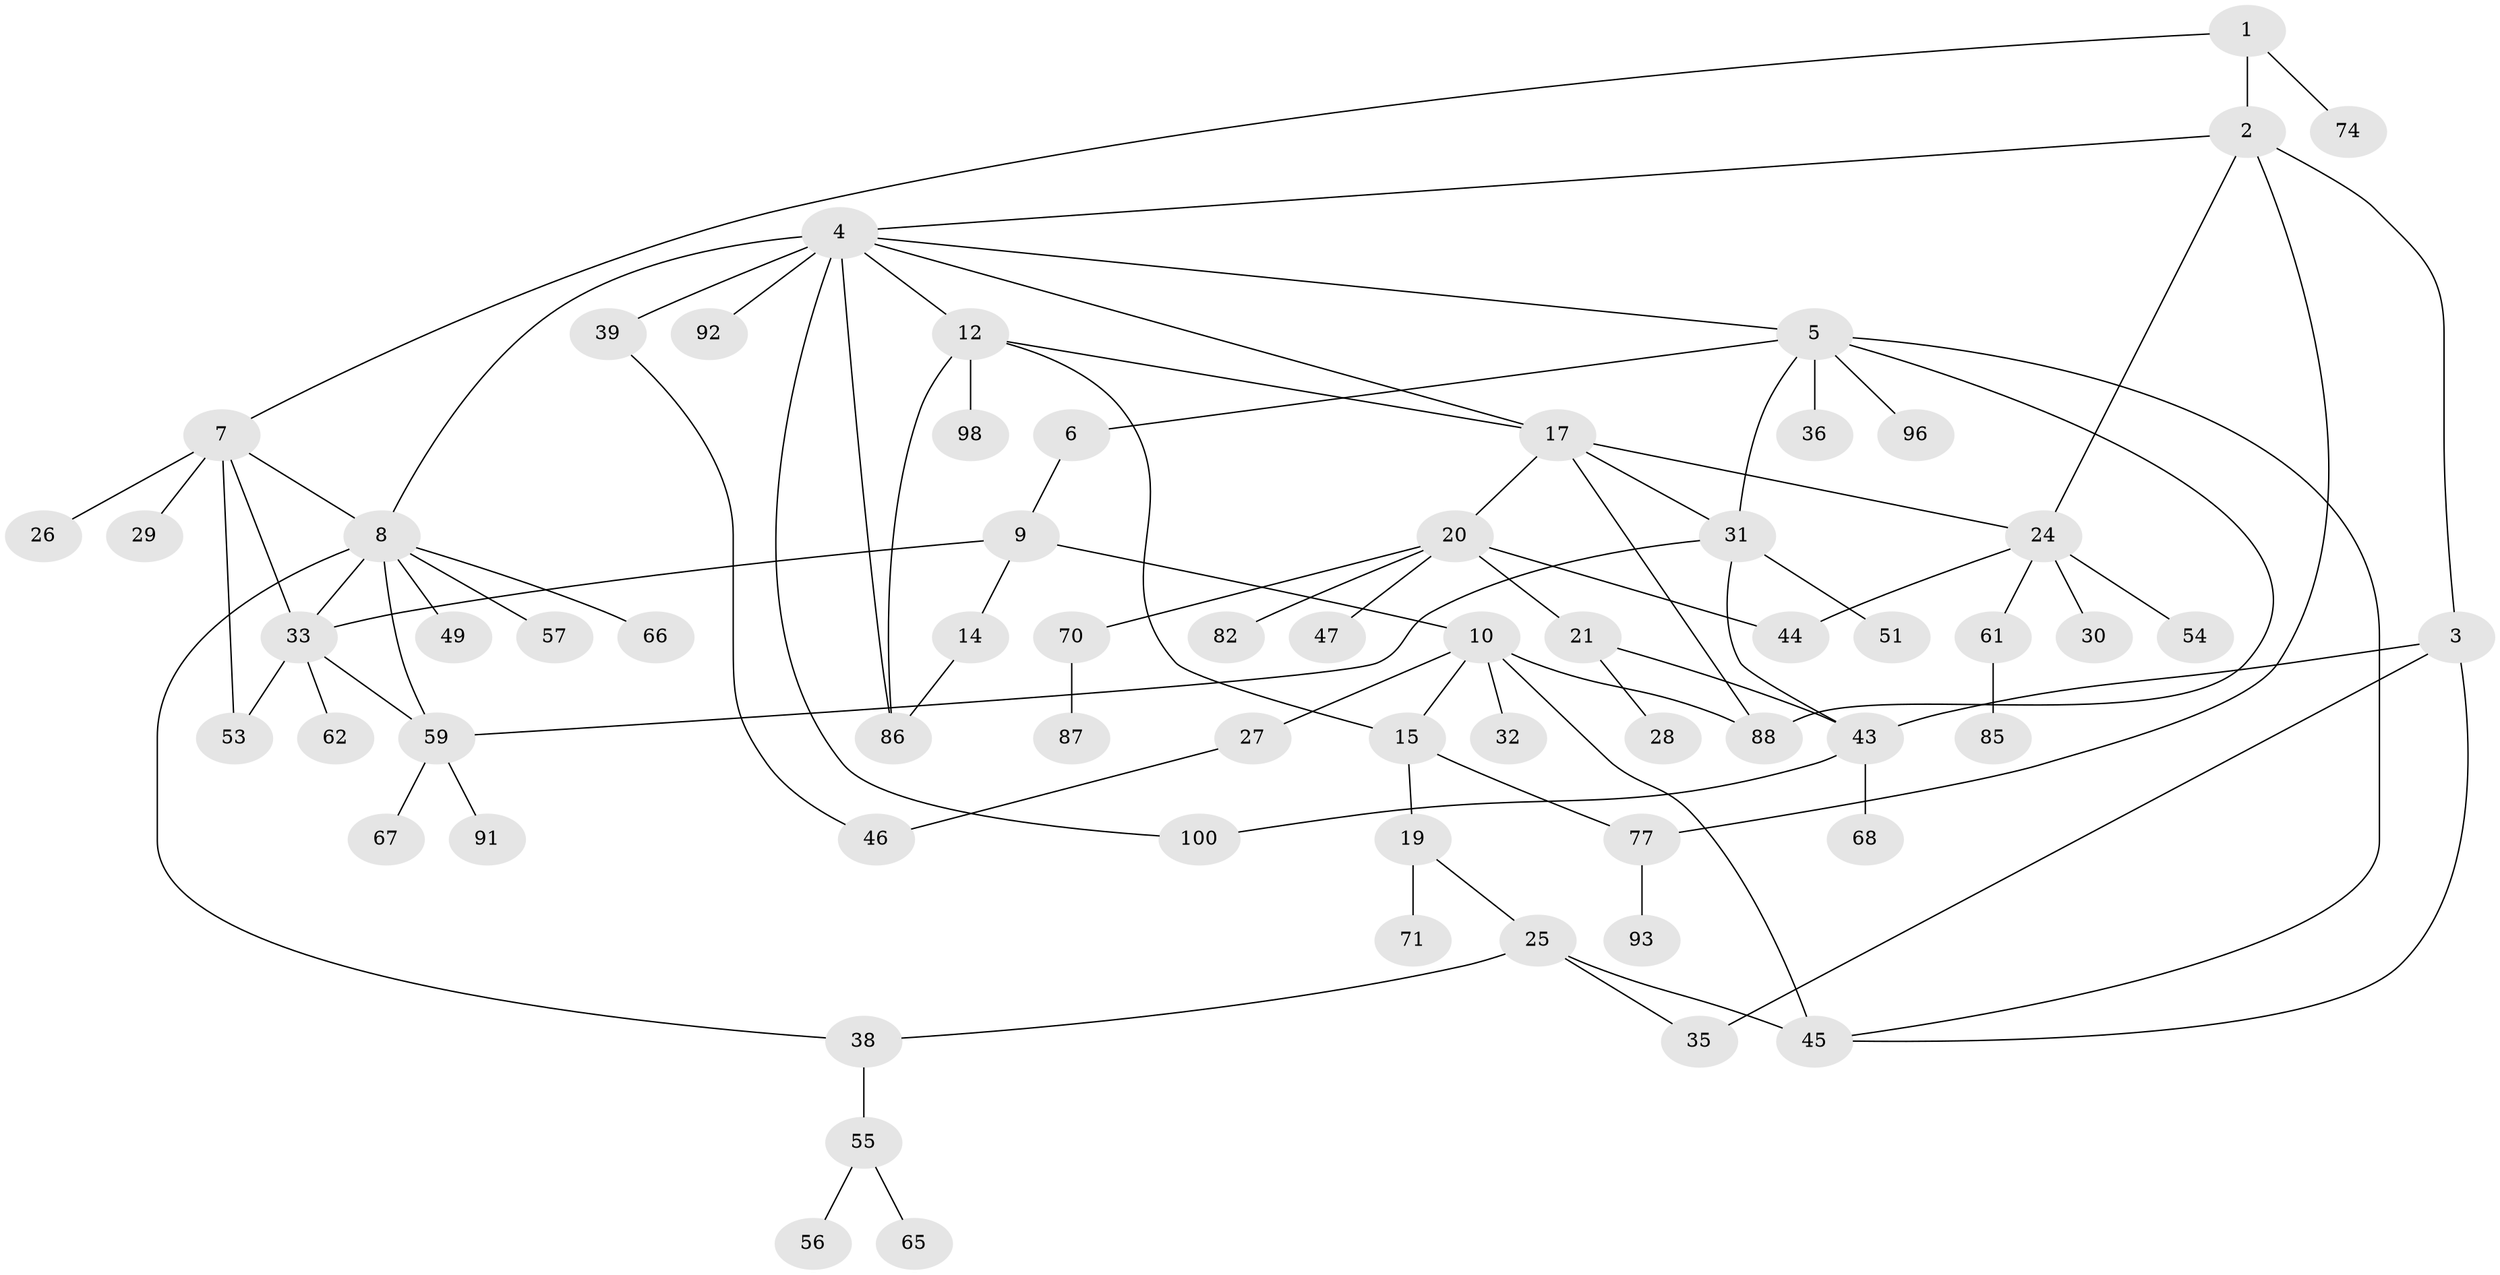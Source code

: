 // original degree distribution, {3: 0.16, 6: 0.03, 4: 0.09, 10: 0.01, 5: 0.06, 7: 0.03, 1: 0.37, 2: 0.25}
// Generated by graph-tools (version 1.1) at 2025/38/02/21/25 10:38:51]
// undirected, 65 vertices, 89 edges
graph export_dot {
graph [start="1"]
  node [color=gray90,style=filled];
  1 [super="+40"];
  2 [super="+60"];
  3 [super="+69"];
  4 [super="+11"];
  5 [super="+48"];
  6 [super="+37"];
  7 [super="+16"];
  8 [super="+13"];
  9 [super="+63"];
  10 [super="+18"];
  12 [super="+22"];
  14;
  15 [super="+94"];
  17 [super="+23"];
  19 [super="+41"];
  20 [super="+42"];
  21;
  24 [super="+83"];
  25 [super="+79"];
  26;
  27 [super="+76"];
  28;
  29 [super="+99"];
  30 [super="+58"];
  31 [super="+50"];
  32;
  33 [super="+34"];
  35;
  36;
  38 [super="+73"];
  39;
  43 [super="+97"];
  44;
  45 [super="+52"];
  46 [super="+72"];
  47 [super="+80"];
  49;
  51;
  53;
  54;
  55;
  56;
  57;
  59 [super="+75"];
  61 [super="+64"];
  62;
  65 [super="+89"];
  66;
  67;
  68 [super="+78"];
  70 [super="+81"];
  71;
  74;
  77 [super="+84"];
  82;
  85;
  86 [super="+90"];
  87;
  88;
  91 [super="+95"];
  92;
  93;
  96;
  98;
  100;
  1 -- 2;
  1 -- 7;
  1 -- 74;
  2 -- 3;
  2 -- 4;
  2 -- 77;
  2 -- 24;
  3 -- 35;
  3 -- 45;
  3 -- 43;
  4 -- 5;
  4 -- 12;
  4 -- 17;
  4 -- 39;
  4 -- 86;
  4 -- 92;
  4 -- 100;
  4 -- 8;
  5 -- 6;
  5 -- 36;
  5 -- 88;
  5 -- 96;
  5 -- 45;
  5 -- 31;
  6 -- 9;
  7 -- 8;
  7 -- 26;
  7 -- 29 [weight=2];
  7 -- 33;
  7 -- 53;
  8 -- 38;
  8 -- 49;
  8 -- 59;
  8 -- 66;
  8 -- 57;
  8 -- 33;
  9 -- 10;
  9 -- 14;
  9 -- 33;
  10 -- 15;
  10 -- 32;
  10 -- 88;
  10 -- 27;
  10 -- 45;
  12 -- 98;
  12 -- 17;
  12 -- 15;
  12 -- 86;
  14 -- 86;
  15 -- 19;
  15 -- 77;
  17 -- 20;
  17 -- 24;
  17 -- 31;
  17 -- 88;
  19 -- 25;
  19 -- 71;
  20 -- 21;
  20 -- 47;
  20 -- 70;
  20 -- 82;
  20 -- 44;
  21 -- 28;
  21 -- 43;
  24 -- 30;
  24 -- 44;
  24 -- 54;
  24 -- 61;
  25 -- 45;
  25 -- 35;
  25 -- 38;
  27 -- 46;
  31 -- 51;
  31 -- 59;
  31 -- 43;
  33 -- 53;
  33 -- 62;
  33 -- 59;
  38 -- 55;
  39 -- 46;
  43 -- 68;
  43 -- 100;
  55 -- 56;
  55 -- 65;
  59 -- 67;
  59 -- 91;
  61 -- 85;
  70 -- 87;
  77 -- 93;
}
